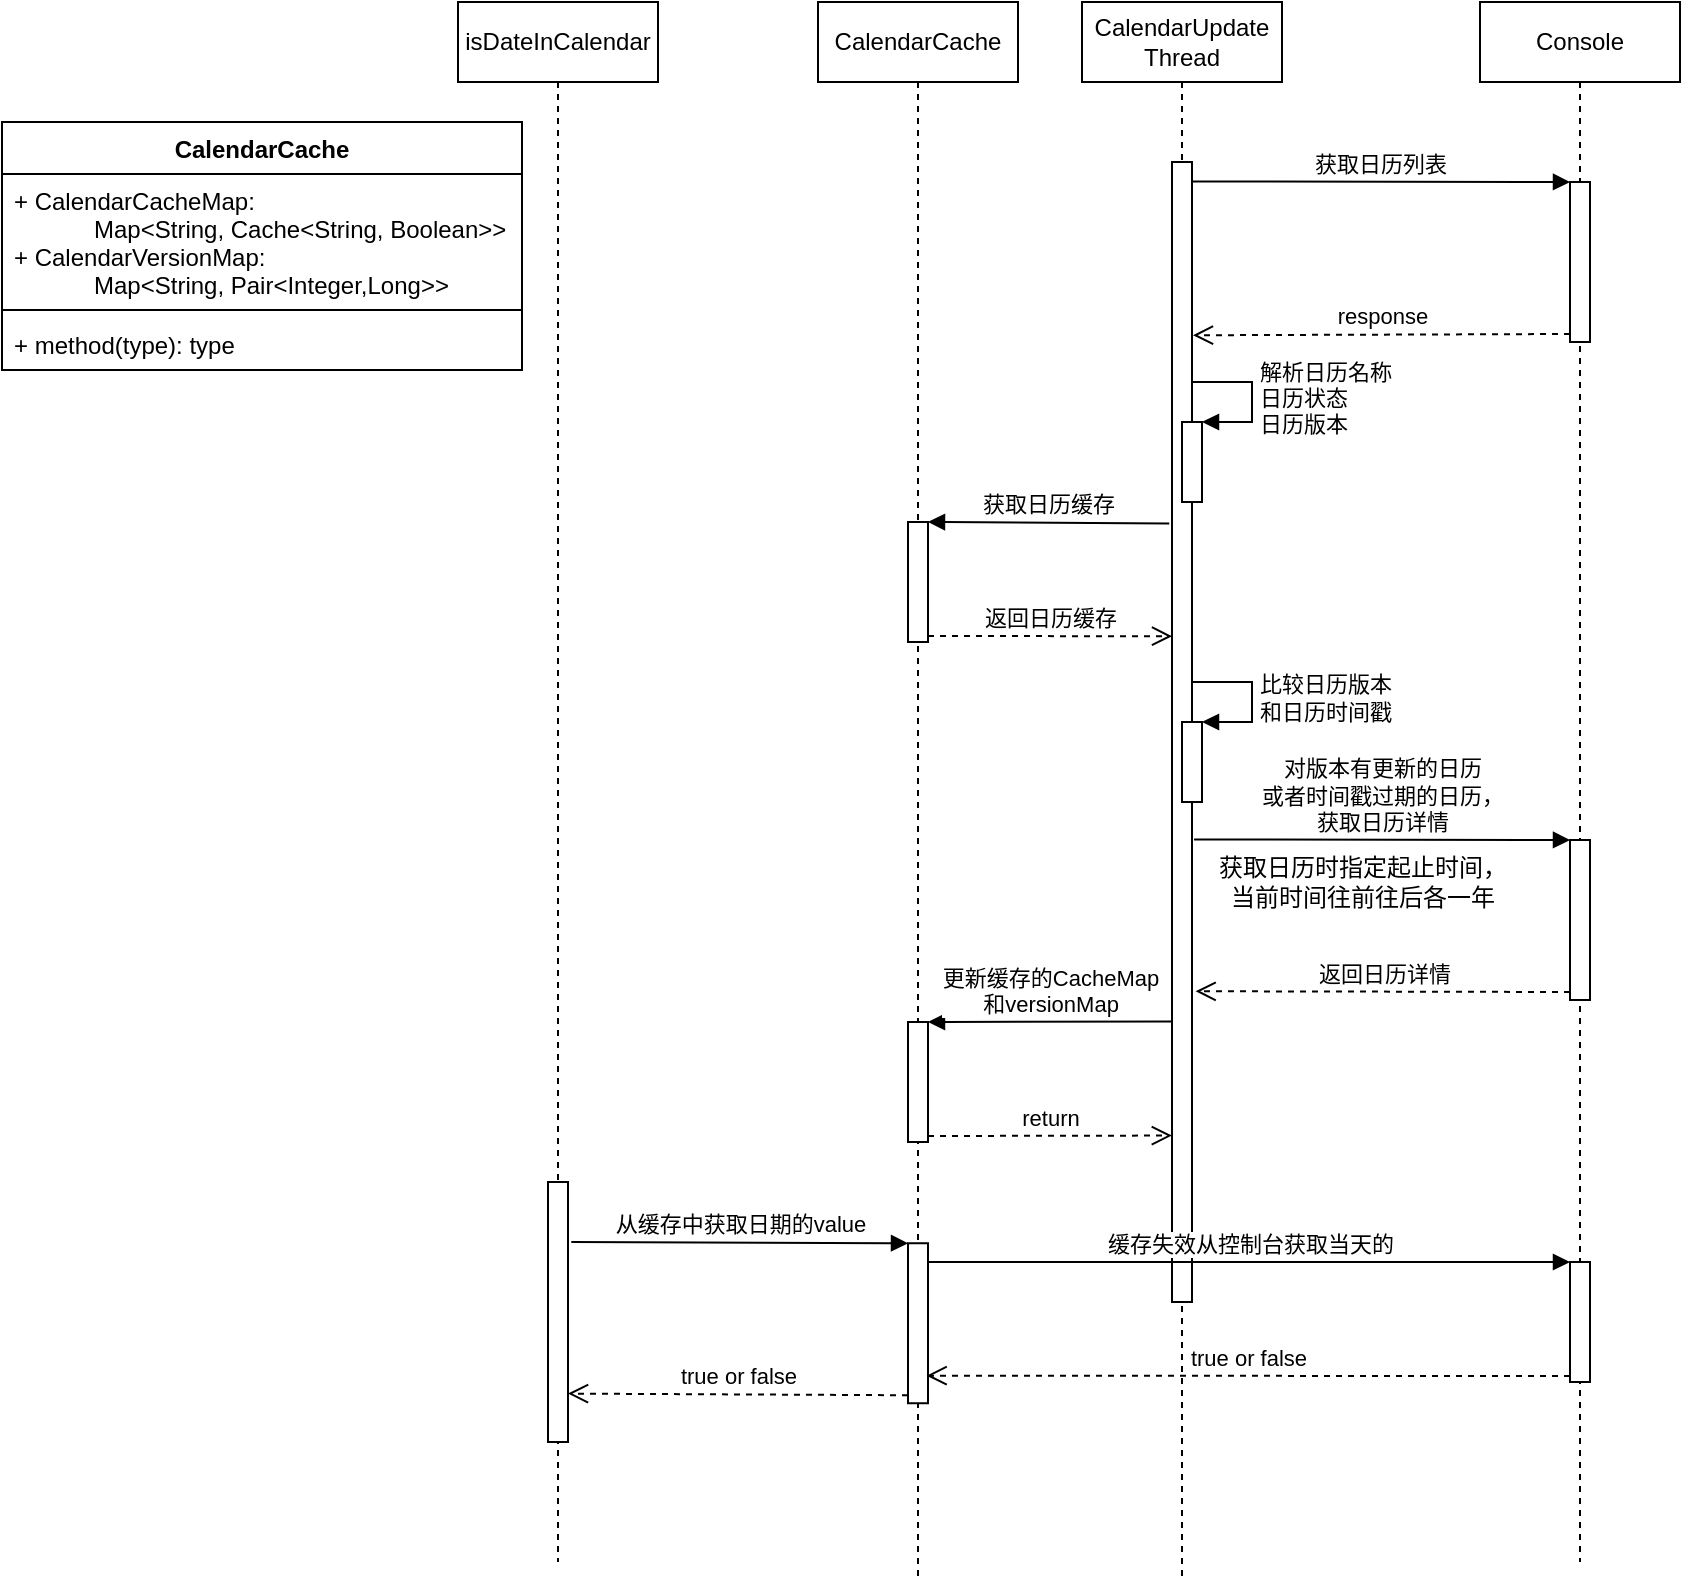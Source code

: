 <mxfile version="15.9.6" type="github">
  <diagram id="3IL6RDIU-IzKaQWcNYAf" name="第 1 页">
    <mxGraphModel dx="2249" dy="762" grid="1" gridSize="10" guides="1" tooltips="1" connect="1" arrows="1" fold="1" page="1" pageScale="1" pageWidth="827" pageHeight="1169" math="0" shadow="0">
      <root>
        <mxCell id="0" />
        <mxCell id="1" parent="0" />
        <mxCell id="2Rwu7XhD_gyZ9agXo13--3" value="CalendarUpdate&lt;br&gt;Thread" style="shape=umlLifeline;perimeter=lifelinePerimeter;whiteSpace=wrap;html=1;container=1;collapsible=0;recursiveResize=0;outlineConnect=0;" parent="1" vertex="1">
          <mxGeometry x="220" y="120" width="100" height="790" as="geometry" />
        </mxCell>
        <mxCell id="2Rwu7XhD_gyZ9agXo13--4" value="" style="html=1;points=[];perimeter=orthogonalPerimeter;" parent="2Rwu7XhD_gyZ9agXo13--3" vertex="1">
          <mxGeometry x="45" y="80" width="10" height="360" as="geometry" />
        </mxCell>
        <mxCell id="2Rwu7XhD_gyZ9agXo13--5" value="CalendarUpdate&lt;br&gt;Thread" style="shape=umlLifeline;perimeter=lifelinePerimeter;whiteSpace=wrap;html=1;container=1;collapsible=0;recursiveResize=0;outlineConnect=0;" parent="2Rwu7XhD_gyZ9agXo13--3" vertex="1">
          <mxGeometry width="100" height="790" as="geometry" />
        </mxCell>
        <mxCell id="2Rwu7XhD_gyZ9agXo13--6" value="" style="html=1;points=[];perimeter=orthogonalPerimeter;" parent="2Rwu7XhD_gyZ9agXo13--5" vertex="1">
          <mxGeometry x="45" y="80" width="10" height="360" as="geometry" />
        </mxCell>
        <mxCell id="2Rwu7XhD_gyZ9agXo13--7" value="CalendarUpdate&lt;br&gt;Thread" style="shape=umlLifeline;perimeter=lifelinePerimeter;whiteSpace=wrap;html=1;container=1;collapsible=0;recursiveResize=0;outlineConnect=0;" parent="2Rwu7XhD_gyZ9agXo13--5" vertex="1">
          <mxGeometry width="100" height="790" as="geometry" />
        </mxCell>
        <mxCell id="2Rwu7XhD_gyZ9agXo13--8" value="" style="html=1;points=[];perimeter=orthogonalPerimeter;" parent="2Rwu7XhD_gyZ9agXo13--7" vertex="1">
          <mxGeometry x="45" y="80" width="10" height="570" as="geometry" />
        </mxCell>
        <mxCell id="2Rwu7XhD_gyZ9agXo13--33" value="" style="html=1;points=[];perimeter=orthogonalPerimeter;" parent="2Rwu7XhD_gyZ9agXo13--7" vertex="1">
          <mxGeometry x="50" y="210" width="10" height="40" as="geometry" />
        </mxCell>
        <mxCell id="2Rwu7XhD_gyZ9agXo13--34" value="解析日历名称&lt;br&gt;日历状态&lt;br&gt;日历版本" style="edgeStyle=orthogonalEdgeStyle;html=1;align=left;spacingLeft=2;endArrow=block;rounded=0;entryX=1;entryY=0;" parent="2Rwu7XhD_gyZ9agXo13--7" target="2Rwu7XhD_gyZ9agXo13--33" edge="1">
          <mxGeometry relative="1" as="geometry">
            <mxPoint x="55" y="190" as="sourcePoint" />
            <Array as="points">
              <mxPoint x="85" y="190" />
            </Array>
          </mxGeometry>
        </mxCell>
        <mxCell id="2Rwu7XhD_gyZ9agXo13--40" value="" style="html=1;points=[];perimeter=orthogonalPerimeter;" parent="2Rwu7XhD_gyZ9agXo13--7" vertex="1">
          <mxGeometry x="50" y="360" width="10" height="40" as="geometry" />
        </mxCell>
        <mxCell id="2Rwu7XhD_gyZ9agXo13--41" value="比较日历版本&lt;br&gt;和日历时间戳" style="edgeStyle=orthogonalEdgeStyle;html=1;align=left;spacingLeft=2;endArrow=block;rounded=0;entryX=1;entryY=0;" parent="2Rwu7XhD_gyZ9agXo13--7" target="2Rwu7XhD_gyZ9agXo13--40" edge="1">
          <mxGeometry relative="1" as="geometry">
            <mxPoint x="55" y="340" as="sourcePoint" />
            <Array as="points">
              <mxPoint x="85" y="340" />
            </Array>
          </mxGeometry>
        </mxCell>
        <mxCell id="2Rwu7XhD_gyZ9agXo13--16" value="CalendarUpdate&lt;br&gt;Thread" style="shape=umlLifeline;perimeter=lifelinePerimeter;whiteSpace=wrap;html=1;container=1;collapsible=0;recursiveResize=0;outlineConnect=0;" parent="1" vertex="1">
          <mxGeometry x="88" y="120" width="100" height="790" as="geometry" />
        </mxCell>
        <mxCell id="2Rwu7XhD_gyZ9agXo13--18" value="CalendarUpdate&lt;br&gt;Thread" style="shape=umlLifeline;perimeter=lifelinePerimeter;whiteSpace=wrap;html=1;container=1;collapsible=0;recursiveResize=0;outlineConnect=0;" parent="2Rwu7XhD_gyZ9agXo13--16" vertex="1">
          <mxGeometry width="100" height="790" as="geometry" />
        </mxCell>
        <mxCell id="2Rwu7XhD_gyZ9agXo13--20" value="CalendarCache" style="shape=umlLifeline;perimeter=lifelinePerimeter;whiteSpace=wrap;html=1;container=1;collapsible=0;recursiveResize=0;outlineConnect=0;" parent="2Rwu7XhD_gyZ9agXo13--18" vertex="1">
          <mxGeometry width="100" height="790" as="geometry" />
        </mxCell>
        <mxCell id="2Rwu7XhD_gyZ9agXo13--35" value="" style="html=1;points=[];perimeter=orthogonalPerimeter;" parent="2Rwu7XhD_gyZ9agXo13--20" vertex="1">
          <mxGeometry x="45" y="260" width="10" height="60" as="geometry" />
        </mxCell>
        <mxCell id="2Rwu7XhD_gyZ9agXo13--45" value="" style="html=1;points=[];perimeter=orthogonalPerimeter;" parent="2Rwu7XhD_gyZ9agXo13--20" vertex="1">
          <mxGeometry x="45" y="510" width="10" height="60" as="geometry" />
        </mxCell>
        <mxCell id="2Rwu7XhD_gyZ9agXo13--50" value="" style="html=1;points=[];perimeter=orthogonalPerimeter;" parent="2Rwu7XhD_gyZ9agXo13--20" vertex="1">
          <mxGeometry x="45" y="620.62" width="10" height="80" as="geometry" />
        </mxCell>
        <mxCell id="2Rwu7XhD_gyZ9agXo13--22" value="CalendarCache" style="swimlane;fontStyle=1;align=center;verticalAlign=top;childLayout=stackLayout;horizontal=1;startSize=26;horizontalStack=0;resizeParent=1;resizeParentMax=0;resizeLast=0;collapsible=1;marginBottom=0;" parent="1" vertex="1">
          <mxGeometry x="-320" y="180" width="260" height="124" as="geometry">
            <mxRectangle x="-100" y="180" width="120" height="26" as="alternateBounds" />
          </mxGeometry>
        </mxCell>
        <mxCell id="2Rwu7XhD_gyZ9agXo13--23" value="+ CalendarCacheMap: &#xa;            Map&lt;String, Cache&lt;String, Boolean&gt;&gt;&#xa;+ CalendarVersionMap: &#xa;            Map&lt;String, Pair&lt;Integer,Long&gt;&gt;" style="text;strokeColor=none;fillColor=none;align=left;verticalAlign=top;spacingLeft=4;spacingRight=4;overflow=hidden;rotatable=0;points=[[0,0.5],[1,0.5]];portConstraint=eastwest;" parent="2Rwu7XhD_gyZ9agXo13--22" vertex="1">
          <mxGeometry y="26" width="260" height="64" as="geometry" />
        </mxCell>
        <mxCell id="2Rwu7XhD_gyZ9agXo13--24" value="" style="line;strokeWidth=1;fillColor=none;align=left;verticalAlign=middle;spacingTop=-1;spacingLeft=3;spacingRight=3;rotatable=0;labelPosition=right;points=[];portConstraint=eastwest;" parent="2Rwu7XhD_gyZ9agXo13--22" vertex="1">
          <mxGeometry y="90" width="260" height="8" as="geometry" />
        </mxCell>
        <mxCell id="2Rwu7XhD_gyZ9agXo13--25" value="+ method(type): type" style="text;strokeColor=none;fillColor=none;align=left;verticalAlign=top;spacingLeft=4;spacingRight=4;overflow=hidden;rotatable=0;points=[[0,0.5],[1,0.5]];portConstraint=eastwest;" parent="2Rwu7XhD_gyZ9agXo13--22" vertex="1">
          <mxGeometry y="98" width="260" height="26" as="geometry" />
        </mxCell>
        <mxCell id="2Rwu7XhD_gyZ9agXo13--29" value="Console" style="shape=umlLifeline;perimeter=lifelinePerimeter;whiteSpace=wrap;html=1;container=1;collapsible=0;recursiveResize=0;outlineConnect=0;" parent="1" vertex="1">
          <mxGeometry x="419" y="120" width="100" height="780" as="geometry" />
        </mxCell>
        <mxCell id="2Rwu7XhD_gyZ9agXo13--30" value="" style="html=1;points=[];perimeter=orthogonalPerimeter;" parent="2Rwu7XhD_gyZ9agXo13--29" vertex="1">
          <mxGeometry x="45" y="90" width="10" height="80" as="geometry" />
        </mxCell>
        <mxCell id="2Rwu7XhD_gyZ9agXo13--42" value="" style="html=1;points=[];perimeter=orthogonalPerimeter;" parent="2Rwu7XhD_gyZ9agXo13--29" vertex="1">
          <mxGeometry x="45" y="419" width="10" height="80" as="geometry" />
        </mxCell>
        <mxCell id="2Rwu7XhD_gyZ9agXo13--54" value="" style="html=1;points=[];perimeter=orthogonalPerimeter;" parent="2Rwu7XhD_gyZ9agXo13--29" vertex="1">
          <mxGeometry x="45" y="630" width="10" height="60" as="geometry" />
        </mxCell>
        <mxCell id="2Rwu7XhD_gyZ9agXo13--31" value="获取日历列表" style="html=1;verticalAlign=bottom;endArrow=block;entryX=0;entryY=0;rounded=0;exitX=0.979;exitY=0.017;exitDx=0;exitDy=0;exitPerimeter=0;" parent="1" source="2Rwu7XhD_gyZ9agXo13--8" target="2Rwu7XhD_gyZ9agXo13--30" edge="1">
          <mxGeometry relative="1" as="geometry">
            <mxPoint x="280" y="210" as="sourcePoint" />
          </mxGeometry>
        </mxCell>
        <mxCell id="2Rwu7XhD_gyZ9agXo13--32" value="response" style="html=1;verticalAlign=bottom;endArrow=open;dashed=1;endSize=8;exitX=0;exitY=0.95;rounded=0;entryX=1.049;entryY=0.152;entryDx=0;entryDy=0;entryPerimeter=0;" parent="1" source="2Rwu7XhD_gyZ9agXo13--30" target="2Rwu7XhD_gyZ9agXo13--8" edge="1">
          <mxGeometry relative="1" as="geometry">
            <mxPoint x="280" y="286" as="targetPoint" />
          </mxGeometry>
        </mxCell>
        <mxCell id="2Rwu7XhD_gyZ9agXo13--36" value="获取日历缓存" style="html=1;verticalAlign=bottom;endArrow=block;entryX=1;entryY=0;rounded=0;exitX=-0.138;exitY=0.317;exitDx=0;exitDy=0;exitPerimeter=0;" parent="1" source="2Rwu7XhD_gyZ9agXo13--8" target="2Rwu7XhD_gyZ9agXo13--35" edge="1">
          <mxGeometry relative="1" as="geometry">
            <mxPoint x="225" y="380" as="sourcePoint" />
          </mxGeometry>
        </mxCell>
        <mxCell id="2Rwu7XhD_gyZ9agXo13--37" value="返回日历缓存" style="html=1;verticalAlign=bottom;endArrow=open;dashed=1;endSize=8;exitX=1;exitY=0.95;rounded=0;entryX=0.005;entryY=0.416;entryDx=0;entryDy=0;entryPerimeter=0;" parent="1" source="2Rwu7XhD_gyZ9agXo13--35" target="2Rwu7XhD_gyZ9agXo13--8" edge="1">
          <mxGeometry relative="1" as="geometry">
            <mxPoint x="260" y="437" as="targetPoint" />
          </mxGeometry>
        </mxCell>
        <mxCell id="2Rwu7XhD_gyZ9agXo13--43" value="对版本有更新的日历&lt;br&gt;或者时间戳过期的日历，&lt;br&gt;获取日历详情" style="html=1;verticalAlign=bottom;endArrow=block;entryX=0;entryY=0;rounded=0;exitX=1.103;exitY=0.782;exitDx=0;exitDy=0;exitPerimeter=0;" parent="1" target="2Rwu7XhD_gyZ9agXo13--42" edge="1">
          <mxGeometry relative="1" as="geometry">
            <mxPoint x="276.03" y="538.72" as="sourcePoint" />
          </mxGeometry>
        </mxCell>
        <mxCell id="2Rwu7XhD_gyZ9agXo13--44" value="返回日历详情" style="html=1;verticalAlign=bottom;endArrow=open;dashed=1;endSize=8;exitX=0;exitY=0.95;rounded=0;entryX=1.181;entryY=0.947;entryDx=0;entryDy=0;entryPerimeter=0;" parent="1" source="2Rwu7XhD_gyZ9agXo13--42" edge="1">
          <mxGeometry relative="1" as="geometry">
            <mxPoint x="276.81" y="614.62" as="targetPoint" />
          </mxGeometry>
        </mxCell>
        <mxCell id="2Rwu7XhD_gyZ9agXo13--46" value="更新缓存的CacheMap&lt;br&gt;和versionMap" style="html=1;verticalAlign=bottom;endArrow=block;entryX=1;entryY=0;rounded=0;exitX=-0.033;exitY=0.754;exitDx=0;exitDy=0;exitPerimeter=0;" parent="1" source="2Rwu7XhD_gyZ9agXo13--8" target="2Rwu7XhD_gyZ9agXo13--45" edge="1">
          <mxGeometry relative="1" as="geometry">
            <mxPoint x="262" y="630" as="sourcePoint" />
          </mxGeometry>
        </mxCell>
        <mxCell id="2Rwu7XhD_gyZ9agXo13--47" value="return" style="html=1;verticalAlign=bottom;endArrow=open;dashed=1;endSize=8;exitX=1;exitY=0.95;rounded=0;entryX=-0.006;entryY=0.854;entryDx=0;entryDy=0;entryPerimeter=0;" parent="1" source="2Rwu7XhD_gyZ9agXo13--45" target="2Rwu7XhD_gyZ9agXo13--8" edge="1">
          <mxGeometry relative="1" as="geometry">
            <mxPoint x="260" y="687" as="targetPoint" />
          </mxGeometry>
        </mxCell>
        <mxCell id="2Rwu7XhD_gyZ9agXo13--48" value="获取日历时指定起止时间，&lt;br&gt;当前时间往前往后各一年" style="text;html=1;align=center;verticalAlign=middle;resizable=0;points=[];autosize=1;strokeColor=none;fillColor=none;" parent="1" vertex="1">
          <mxGeometry x="280" y="545" width="160" height="30" as="geometry" />
        </mxCell>
        <mxCell id="2Rwu7XhD_gyZ9agXo13--49" value="isDateInCalendar" style="shape=umlLifeline;perimeter=lifelinePerimeter;whiteSpace=wrap;html=1;container=1;collapsible=0;recursiveResize=0;outlineConnect=0;" parent="1" vertex="1">
          <mxGeometry x="-92" y="120" width="100" height="780" as="geometry" />
        </mxCell>
        <mxCell id="2Rwu7XhD_gyZ9agXo13--53" value="" style="html=1;points=[];perimeter=orthogonalPerimeter;" parent="2Rwu7XhD_gyZ9agXo13--49" vertex="1">
          <mxGeometry x="45" y="590" width="10" height="130" as="geometry" />
        </mxCell>
        <mxCell id="2Rwu7XhD_gyZ9agXo13--51" value="从缓存中获取日期的value" style="html=1;verticalAlign=bottom;endArrow=block;entryX=0;entryY=0;rounded=0;exitX=1.167;exitY=0.034;exitDx=0;exitDy=0;exitPerimeter=0;" parent="1" target="2Rwu7XhD_gyZ9agXo13--50" edge="1">
          <mxGeometry relative="1" as="geometry">
            <mxPoint x="-35.33" y="740.0" as="sourcePoint" />
          </mxGeometry>
        </mxCell>
        <mxCell id="2Rwu7XhD_gyZ9agXo13--52" value="true or false" style="html=1;verticalAlign=bottom;endArrow=open;dashed=1;endSize=8;exitX=0;exitY=0.95;rounded=0;entryX=1;entryY=0.167;entryDx=0;entryDy=0;entryPerimeter=0;" parent="1" source="2Rwu7XhD_gyZ9agXo13--50" edge="1">
          <mxGeometry relative="1" as="geometry">
            <mxPoint x="-37" y="815.81" as="targetPoint" />
          </mxGeometry>
        </mxCell>
        <mxCell id="2Rwu7XhD_gyZ9agXo13--55" value="缓存失效从控制台获取当天的" style="html=1;verticalAlign=bottom;endArrow=block;entryX=0;entryY=0;rounded=0;exitX=1.033;exitY=0.117;exitDx=0;exitDy=0;exitPerimeter=0;" parent="1" source="2Rwu7XhD_gyZ9agXo13--50" target="2Rwu7XhD_gyZ9agXo13--54" edge="1">
          <mxGeometry relative="1" as="geometry">
            <mxPoint x="394" y="750" as="sourcePoint" />
          </mxGeometry>
        </mxCell>
        <mxCell id="2Rwu7XhD_gyZ9agXo13--56" value="true or false" style="html=1;verticalAlign=bottom;endArrow=open;dashed=1;endSize=8;exitX=0;exitY=0.95;rounded=0;entryX=0.929;entryY=0.828;entryDx=0;entryDy=0;entryPerimeter=0;" parent="1" source="2Rwu7XhD_gyZ9agXo13--54" target="2Rwu7XhD_gyZ9agXo13--50" edge="1">
          <mxGeometry relative="1" as="geometry">
            <mxPoint x="394" y="826" as="targetPoint" />
          </mxGeometry>
        </mxCell>
      </root>
    </mxGraphModel>
  </diagram>
</mxfile>
